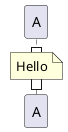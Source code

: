{
  "sha1": "porl273ordwa5gap5e0juw0tzxm1lij",
  "insertion": {
    "when": "2024-06-04T17:28:41.521Z",
    "url": "http://forum.plantuml.net/7968/just-a-note-over-an-activated-lifeline-does-not-work",
    "user": "plantuml@gmail.com"
  }
}
@startuml
!pragma teoz true
activate A
note over A: Hello
deactivate A
@enduml
